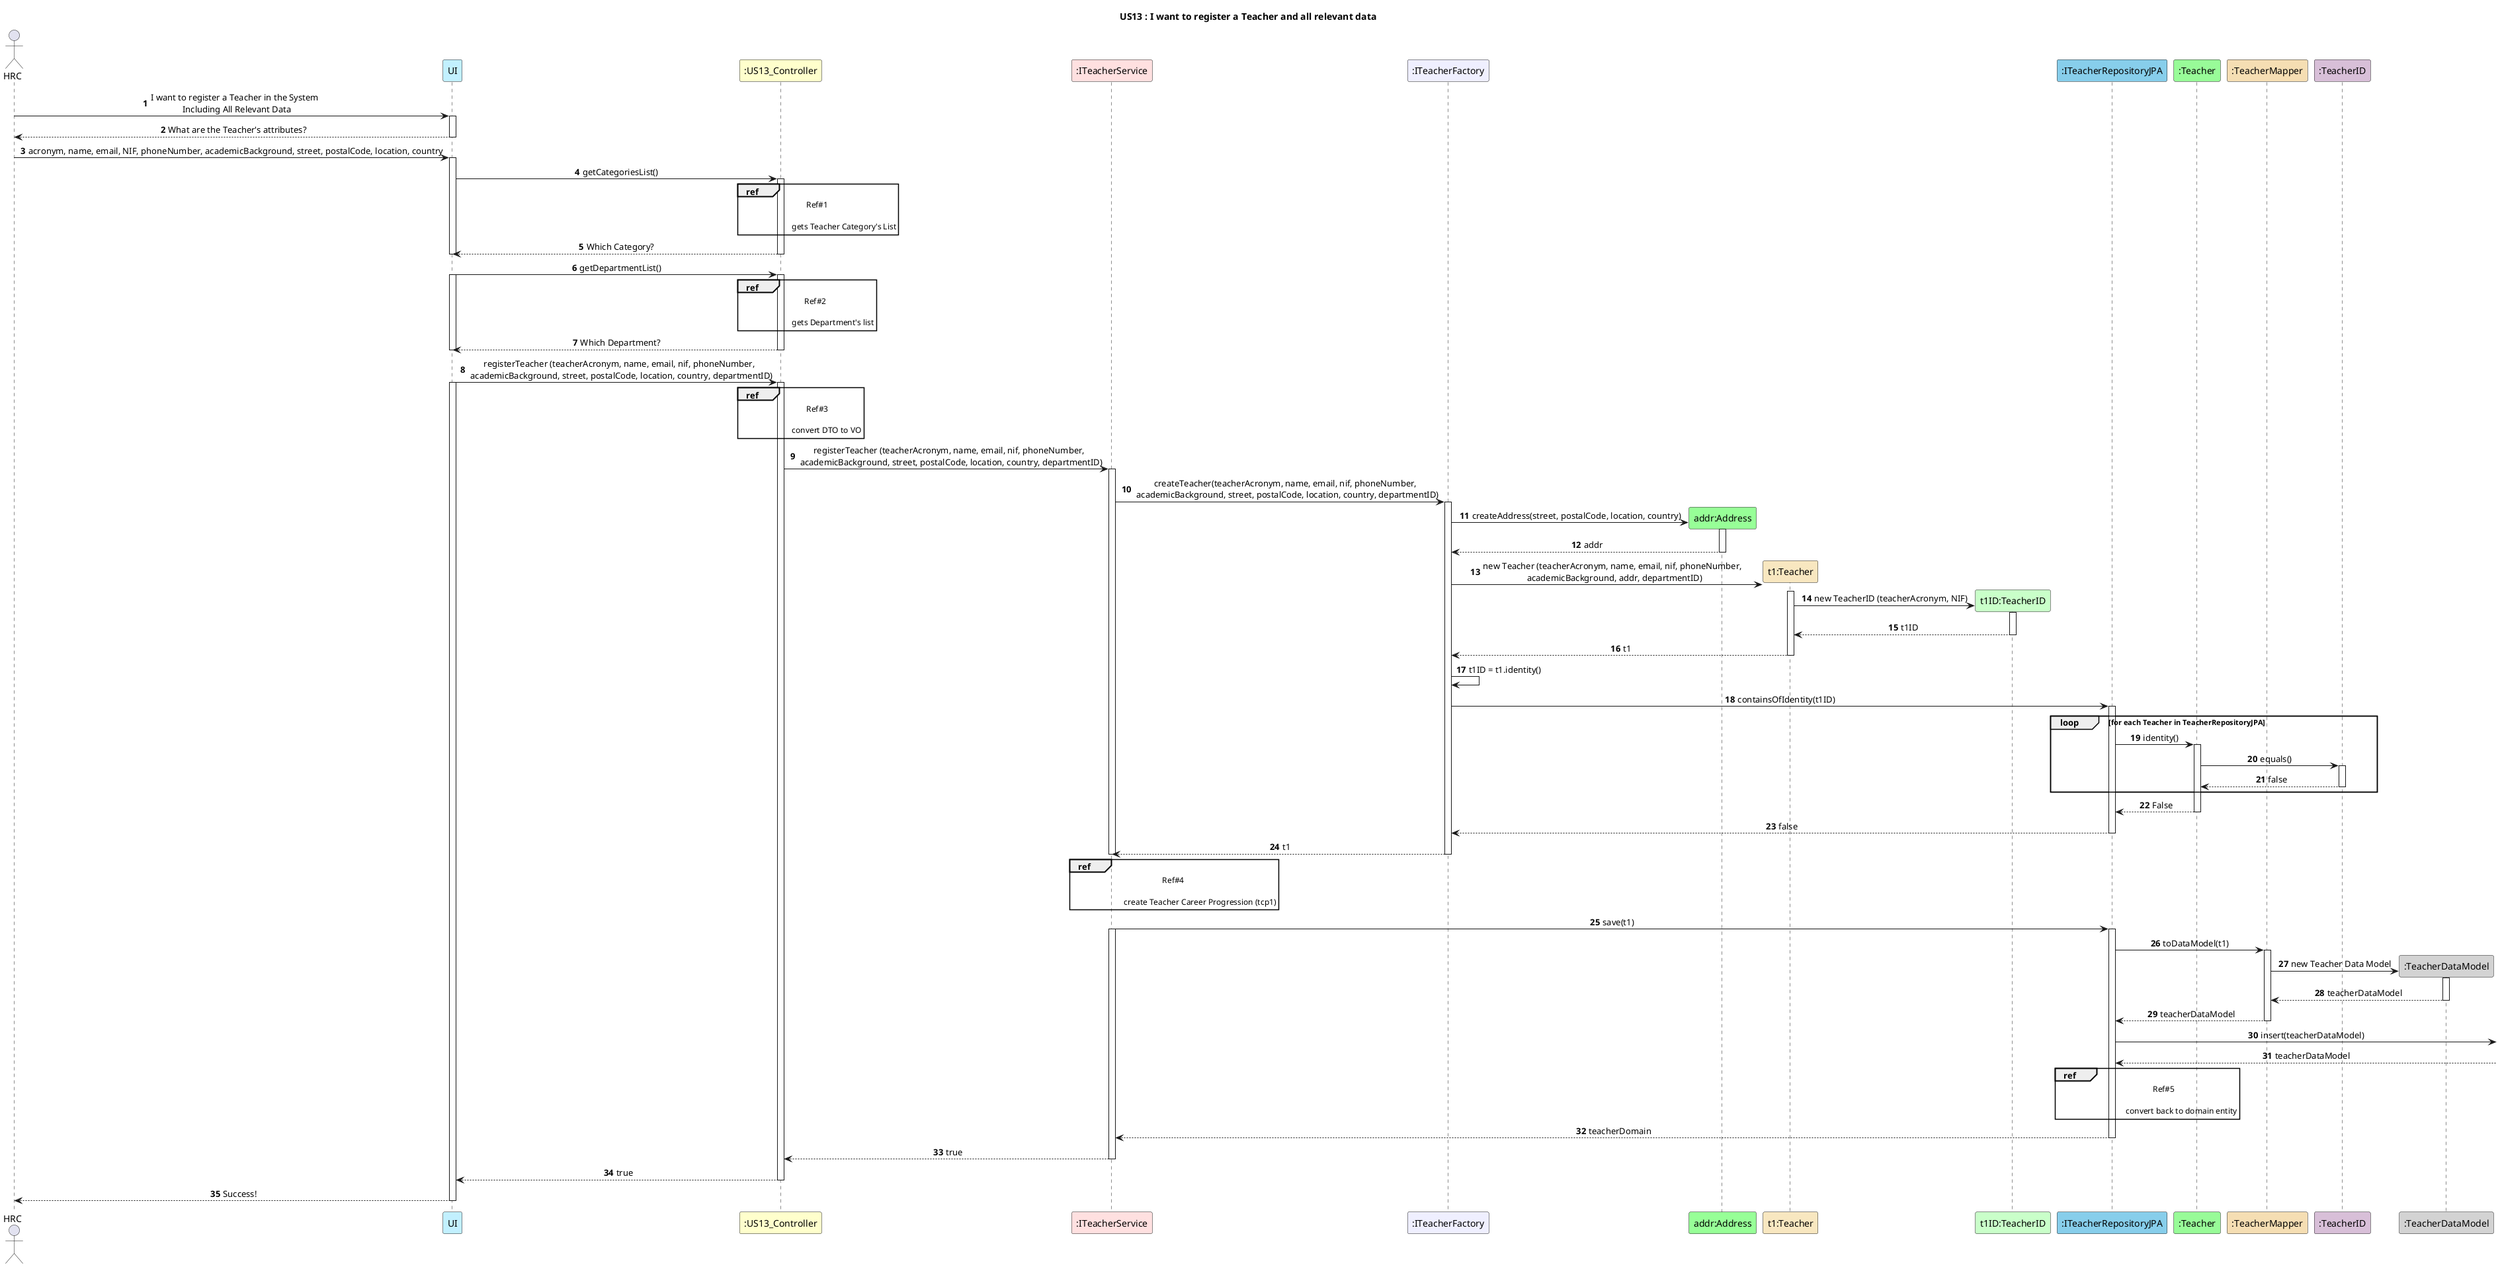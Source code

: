 @startuml

title US13 : I want to register a Teacher and all relevant data
skinparam sequenceMessageAlign center
autonumber

actor HRC as HRC
participant UI as UI #application
participant ":US13_Controller" as controller #business
'Ref#1 : get Teacher Category's list.
'Ref#2 : get Department's list.
participant ":ITeacherService" as IteacherService #implementation
participant ":ITeacherFactory" as IteacherFactory #motivation
participant "addr:Address" as addr #physical
participant "t1:Teacher" as t #strategy
participant "t1ID:TeacherID" as tID #technology
'Ref#3 : create Teacher Career Progression tcp1.
participant ":ITeacherRepositoryJPA" as IteacherRepoJPA #skyblue
participant ":Teacher" as teacher #palegreen
participant ":TeacherMapper" as tMapper #wheat
participant ":TeacherID" as teacherID #thistle
participant ":TeacherDataModel" as teacherDM #lightgray


HRC -> UI : I want to register a Teacher in the System \n Including All Relevant Data
activate UI
UI --> HRC : What are the Teacher's attributes?
deactivate UI
HRC -> UI : acronym, name, email, NIF, phoneNumber, academicBackground, street, postalCode, location, country
activate UI
UI -> controller : getCategoriesList()

activate controller
ref over controller : Ref#1 \n\n  \t\t\t gets Teacher Category's List
controller --> UI : Which Category?
deactivate controller
deactivate UI



UI -> controller : getDepartmentList()
activate UI
activate controller

ref over controller : \t Ref#2 \n\n  \t\t\t gets Department's list

controller --> UI : Which Department?
deactivate controller
deactivate UI



UI -> controller : registerTeacher (teacherAcronym, name, email, nif, phoneNumber, \n academicBackground, street, postalCode, location, country, departmentID)

ref over controller : \t\t Ref#3 \n\n  \t\t\t convert DTO to VO
activate UI
activate controller
controller -> IteacherService : registerTeacher (teacherAcronym, name, email, nif, phoneNumber, \n academicBackground, street, postalCode, location, country, departmentID)
activate IteacherService
IteacherService -> IteacherFactory : createTeacher(teacherAcronym, name, email, nif, phoneNumber, \n academicBackground, street, postalCode, location, country, departmentID)
activate IteacherFactory
IteacherFactory -> addr** : createAddress(street, postalCode, location, country)
activate addr
addr --> IteacherFactory : addr
deactivate addr
IteacherFactory -> t** : new Teacher (teacherAcronym, name, email, nif, phoneNumber, \n academicBackground, addr, departmentID)
activate t
t -> tID** : new TeacherID (teacherAcronym, NIF)
activate tID
tID --> t : t1ID
deactivate tID
t --> IteacherFactory : t1
deactivate t
IteacherFactory -> IteacherFactory : t1ID = t1.identity()
IteacherFactory -> IteacherRepoJPA : containsOfIdentity(t1ID)
activate IteacherRepoJPA

loop for each Teacher in TeacherRepositoryJPA
    IteacherRepoJPA -> teacher : identity()
    activate teacher
    teacher -> teacherID : equals()
    activate teacherID
    teacherID --> teacher : false
    deactivate teacherID
end
    teacher --> IteacherRepoJPA : False
    deactivate teacher
IteacherRepoJPA --> IteacherFactory : false
deactivate IteacherRepoJPA


IteacherFactory --> IteacherService : t1

ref over IteacherService : Ref#4 \n\n  \t\t\t create Teacher Career Progression (tcp1)


deactivate IteacherFactory
deactivate IteacherService


deactivate IteacherService
IteacherService -> IteacherRepoJPA : save(t1)
activate IteacherService
activate IteacherRepoJPA
IteacherRepoJPA -> tMapper : toDataModel(t1)
activate tMapper
tMapper -> teacherDM** : new Teacher Data Model
activate teacherDM
teacherDM --> tMapper : teacherDataModel
deactivate teacherDM
tMapper --> IteacherRepoJPA : teacherDataModel
deactivate tMapper
IteacherRepoJPA ->  : insert(teacherDataModel)
IteacherRepoJPA <-- : teacherDataModel
ref over IteacherRepoJPA : \t \t Ref#5 \n \n \t \t \t \t convert back to domain entity
IteacherRepoJPA --> IteacherService : teacherDomain
deactivate IteacherRepoJPA
IteacherService --> controller : true
deactivate IteacherService
controller --> UI : true
deactivate controller
UI --> HRC : Success!
deactivate UI

@enduml